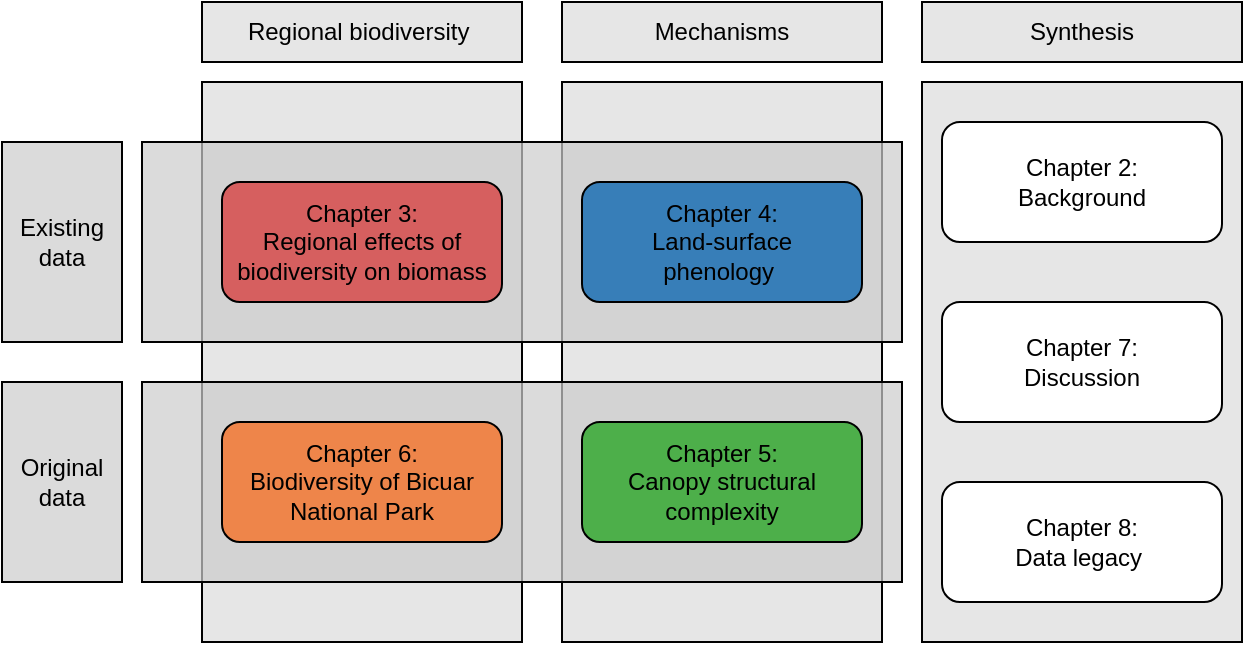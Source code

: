 <mxfile version="13.7.9" type="device"><diagram id="iCgvENvKVPd_VR7LwA-F" name="Page-1"><mxGraphModel dx="646" dy="1209" grid="1" gridSize="10" guides="1" tooltips="1" connect="1" arrows="1" fold="1" page="1" pageScale="1" pageWidth="827" pageHeight="1169" math="0" shadow="0"><root><mxCell id="0"/><mxCell id="1" parent="0"/><mxCell id="abV8b1bh84boBKXShE6j-3" value="" style="rounded=0;whiteSpace=wrap;html=1;fillColor=#E6E6E6;" parent="1" vertex="1"><mxGeometry x="290" y="120" width="160" height="280" as="geometry"/></mxCell><mxCell id="abV8b1bh84boBKXShE6j-1" value="" style="rounded=0;whiteSpace=wrap;html=1;fillColor=#E6E6E6;" parent="1" vertex="1"><mxGeometry x="110" y="120" width="160" height="280" as="geometry"/></mxCell><mxCell id="jUS-Uka368-hgaB9iQnF-3" value="" style="rounded=0;whiteSpace=wrap;html=1;strokeColor=none;fillColor=#CCCCCC;opacity=70;" parent="1" vertex="1"><mxGeometry x="80" y="270" width="380" height="100" as="geometry"/></mxCell><mxCell id="jUS-Uka368-hgaB9iQnF-2" value="" style="rounded=0;whiteSpace=wrap;html=1;strokeColor=none;fillColor=#CCCCCC;opacity=70;" parent="1" vertex="1"><mxGeometry x="80" y="150" width="380" height="100" as="geometry"/></mxCell><mxCell id="jUS-Uka368-hgaB9iQnF-4" value="Existing data" style="rounded=0;whiteSpace=wrap;html=1;rotation=0;strokeColor=none;fillColor=#CCCCCC;opacity=70;" parent="1" vertex="1"><mxGeometry x="10" y="150" width="60" height="100" as="geometry"/></mxCell><mxCell id="jUS-Uka368-hgaB9iQnF-5" value="Original data" style="rounded=0;whiteSpace=wrap;html=1;rotation=0;horizontal=1;strokeColor=none;fillColor=#CCCCCC;opacity=70;" parent="1" vertex="1"><mxGeometry x="10" y="270" width="60" height="100" as="geometry"/></mxCell><mxCell id="jUS-Uka368-hgaB9iQnF-7" value="" style="rounded=0;whiteSpace=wrap;html=1;fillColor=none;" parent="1" vertex="1"><mxGeometry x="80" y="150" width="380" height="100" as="geometry"/></mxCell><mxCell id="jUS-Uka368-hgaB9iQnF-8" value="" style="rounded=0;whiteSpace=wrap;html=1;rotation=0;fillColor=none;" parent="1" vertex="1"><mxGeometry x="10" y="150" width="60" height="100" as="geometry"/></mxCell><mxCell id="jUS-Uka368-hgaB9iQnF-9" value="" style="rounded=0;whiteSpace=wrap;html=1;fillColor=none;" parent="1" vertex="1"><mxGeometry x="80" y="270" width="380" height="100" as="geometry"/></mxCell><mxCell id="jUS-Uka368-hgaB9iQnF-10" value="" style="rounded=0;whiteSpace=wrap;html=1;rotation=0;fillColor=none;" parent="1" vertex="1"><mxGeometry x="10" y="270" width="60" height="100" as="geometry"/></mxCell><mxCell id="abV8b1bh84boBKXShE6j-2" value="Regional biodiversity&amp;nbsp;" style="rounded=0;whiteSpace=wrap;html=1;fillColor=#E6E6E6;" parent="1" vertex="1"><mxGeometry x="110" y="80" width="160" height="30" as="geometry"/></mxCell><mxCell id="abV8b1bh84boBKXShE6j-4" value="Mechanisms" style="rounded=0;whiteSpace=wrap;html=1;fillColor=#E6E6E6;" parent="1" vertex="1"><mxGeometry x="290" y="80" width="160" height="30" as="geometry"/></mxCell><mxCell id="abV8b1bh84boBKXShE6j-5" value="" style="rounded=0;whiteSpace=wrap;html=1;fillColor=#E6E6E6;" parent="1" vertex="1"><mxGeometry x="470" y="120" width="160" height="280" as="geometry"/></mxCell><mxCell id="abV8b1bh84boBKXShE6j-7" value="Synthesis" style="rounded=0;whiteSpace=wrap;html=1;fillColor=#E6E6E6;" parent="1" vertex="1"><mxGeometry x="470" y="80" width="160" height="30" as="geometry"/></mxCell><mxCell id="abV8b1bh84boBKXShE6j-11" value="" style="group" parent="1" vertex="1" connectable="0"><mxGeometry x="480" y="140" width="140" height="240" as="geometry"/></mxCell><mxCell id="abV8b1bh84boBKXShE6j-8" value="Chapter 2:&lt;br&gt;Background" style="rounded=1;whiteSpace=wrap;html=1;" parent="abV8b1bh84boBKXShE6j-11" vertex="1"><mxGeometry width="140" height="60" as="geometry"/></mxCell><mxCell id="abV8b1bh84boBKXShE6j-9" value="Chapter 7:&lt;br&gt;Discussion" style="rounded=1;whiteSpace=wrap;html=1;" parent="abV8b1bh84boBKXShE6j-11" vertex="1"><mxGeometry y="90" width="140" height="60" as="geometry"/></mxCell><mxCell id="abV8b1bh84boBKXShE6j-10" value="Chapter 8:&lt;br&gt;Data legacy&amp;nbsp;" style="rounded=1;whiteSpace=wrap;html=1;" parent="abV8b1bh84boBKXShE6j-11" vertex="1"><mxGeometry y="180" width="140" height="60" as="geometry"/></mxCell><mxCell id="O2ODhZaY5yElBh5ZmYld-1" value="Chapter 3:&lt;br&gt;Regional effects of biodiversity on biomass" style="rounded=1;whiteSpace=wrap;html=1;fillColor=#D65F5F;" parent="1" vertex="1"><mxGeometry x="120" y="170" width="140" height="60" as="geometry"/></mxCell><mxCell id="O2ODhZaY5yElBh5ZmYld-4" value="Chapter 6:&lt;br&gt;Biodiversity of Bicuar National Park" style="rounded=1;whiteSpace=wrap;html=1;fillColor=#EE854A;" parent="1" vertex="1"><mxGeometry x="120" y="290" width="140" height="60" as="geometry"/></mxCell><mxCell id="abV8b1bh84boBKXShE6j-13" value="" style="group" parent="1" vertex="1" connectable="0"><mxGeometry x="300" y="170" width="140" height="180" as="geometry"/></mxCell><mxCell id="O2ODhZaY5yElBh5ZmYld-2" value="Chapter 4:&lt;br&gt;Land-surface &lt;br&gt;phenology&amp;nbsp;" style="rounded=1;whiteSpace=wrap;html=1;fillColor=#377EB8;" parent="abV8b1bh84boBKXShE6j-13" vertex="1"><mxGeometry width="140" height="60" as="geometry"/></mxCell><mxCell id="O2ODhZaY5yElBh5ZmYld-3" value="Chapter 5:&lt;br&gt;Canopy structural complexity" style="rounded=1;whiteSpace=wrap;html=1;fillColor=#4DAF4A;" parent="abV8b1bh84boBKXShE6j-13" vertex="1"><mxGeometry y="120" width="140" height="60" as="geometry"/></mxCell></root></mxGraphModel></diagram></mxfile>